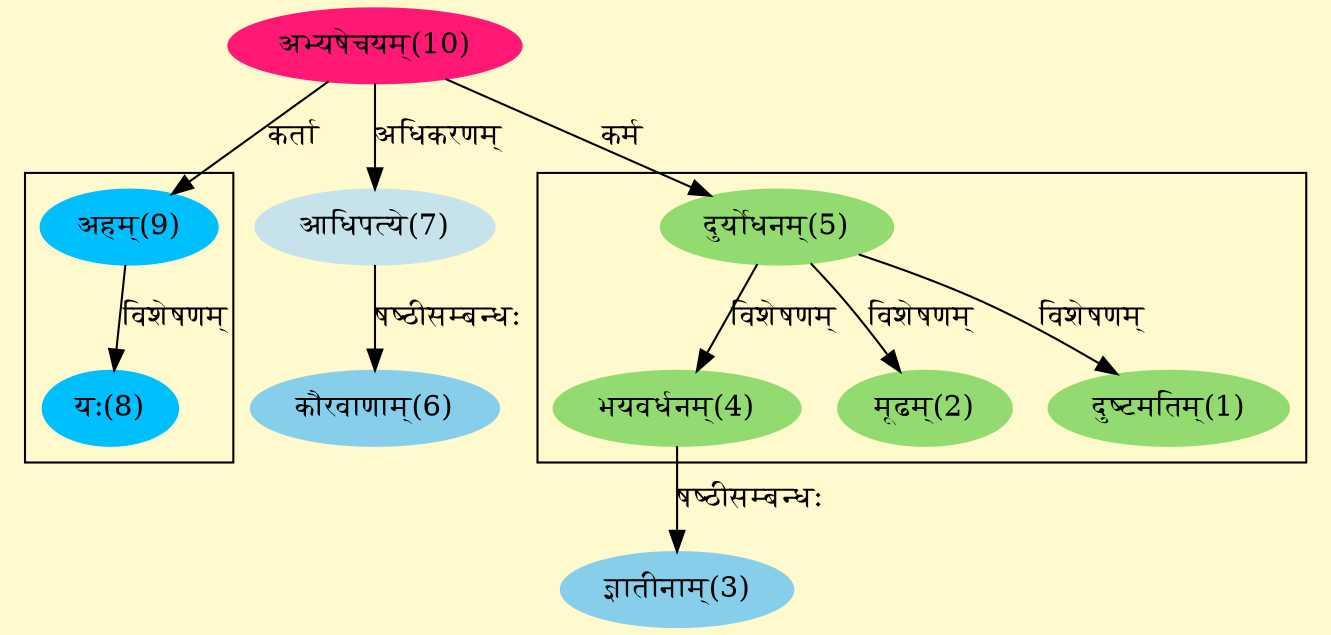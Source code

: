 digraph G{
rankdir=BT;
 compound=true;
 bgcolor="lemonchiffon1";

subgraph cluster_1{
Node1 [style=filled, color="#93DB70" label = "दुष्टमतिम्(1)"]
Node5 [style=filled, color="#93DB70" label = "दुर्योधनम्(5)"]
Node2 [style=filled, color="#93DB70" label = "मूढम्(2)"]
Node4 [style=filled, color="#93DB70" label = "भयवर्धनम्(4)"]

}

subgraph cluster_2{
Node8 [style=filled, color="#00BFFF" label = "यः(8)"]
Node9 [style=filled, color="#00BFFF" label = "अहम्(9)"]

}
Node3 [style=filled, color="#87CEEB" label = "ज्ञातीनाम्(3)"]
Node4 [style=filled, color="#93DB70" label = "भयवर्धनम्(4)"]
Node5 [style=filled, color="#93DB70" label = "दुर्योधनम्(5)"]
Node10 [style=filled, color="#FF1975" label = "अभ्यषेचयम्(10)"]
Node6 [style=filled, color="#87CEEB" label = "कौरवाणाम्(6)"]
Node7 [style=filled, color="#C6E2EB" label = "आधिपत्ये(7)"]
Node9 [style=filled, color="#00BFFF" label = "अहम्(9)"]
/* Start of Relations section */

Node1 -> Node5 [  label="विशेषणम्"  dir="back" ]
Node2 -> Node5 [  label="विशेषणम्"  dir="back" ]
Node3 -> Node4 [  label="षष्ठीसम्बन्धः"  dir="back" ]
Node4 -> Node5 [  label="विशेषणम्"  dir="back" ]
Node5 -> Node10 [  label="कर्म"  dir="back" ]
Node6 -> Node7 [  label="षष्ठीसम्बन्धः"  dir="back" ]
Node7 -> Node10 [  label="अधिकरणम्"  dir="back" ]
Node8 -> Node9 [  label="विशेषणम्"  dir="back" ]
Node9 -> Node10 [  label="कर्ता"  dir="back" ]
}
